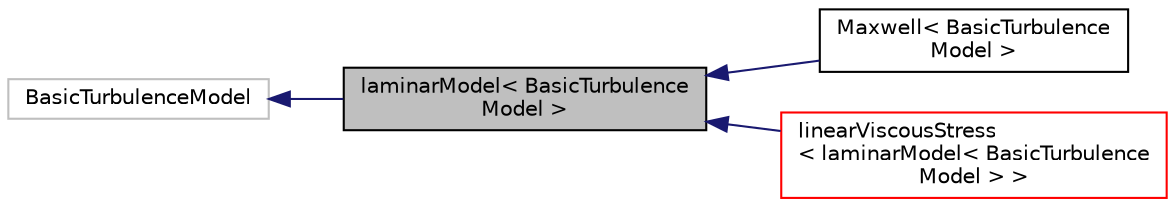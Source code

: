 digraph "laminarModel&lt; BasicTurbulenceModel &gt;"
{
  bgcolor="transparent";
  edge [fontname="Helvetica",fontsize="10",labelfontname="Helvetica",labelfontsize="10"];
  node [fontname="Helvetica",fontsize="10",shape=record];
  rankdir="LR";
  Node0 [label="laminarModel\< BasicTurbulence\lModel \>",height=0.2,width=0.4,color="black", fillcolor="grey75", style="filled", fontcolor="black"];
  Node1 -> Node0 [dir="back",color="midnightblue",fontsize="10",style="solid",fontname="Helvetica"];
  Node1 [label="BasicTurbulenceModel",height=0.2,width=0.4,color="grey75"];
  Node0 -> Node2 [dir="back",color="midnightblue",fontsize="10",style="solid",fontname="Helvetica"];
  Node2 [label="Maxwell\< BasicTurbulence\lModel \>",height=0.2,width=0.4,color="black",URL="$a32197.html",tooltip="Maxwell model for viscoelasticity using the upper-convected time derivative of the stress tensor..."];
  Node0 -> Node3 [dir="back",color="midnightblue",fontsize="10",style="solid",fontname="Helvetica"];
  Node3 [label="linearViscousStress\l\< laminarModel\< BasicTurbulence\lModel \> \>",height=0.2,width=0.4,color="red",URL="$a32301.html"];
}
